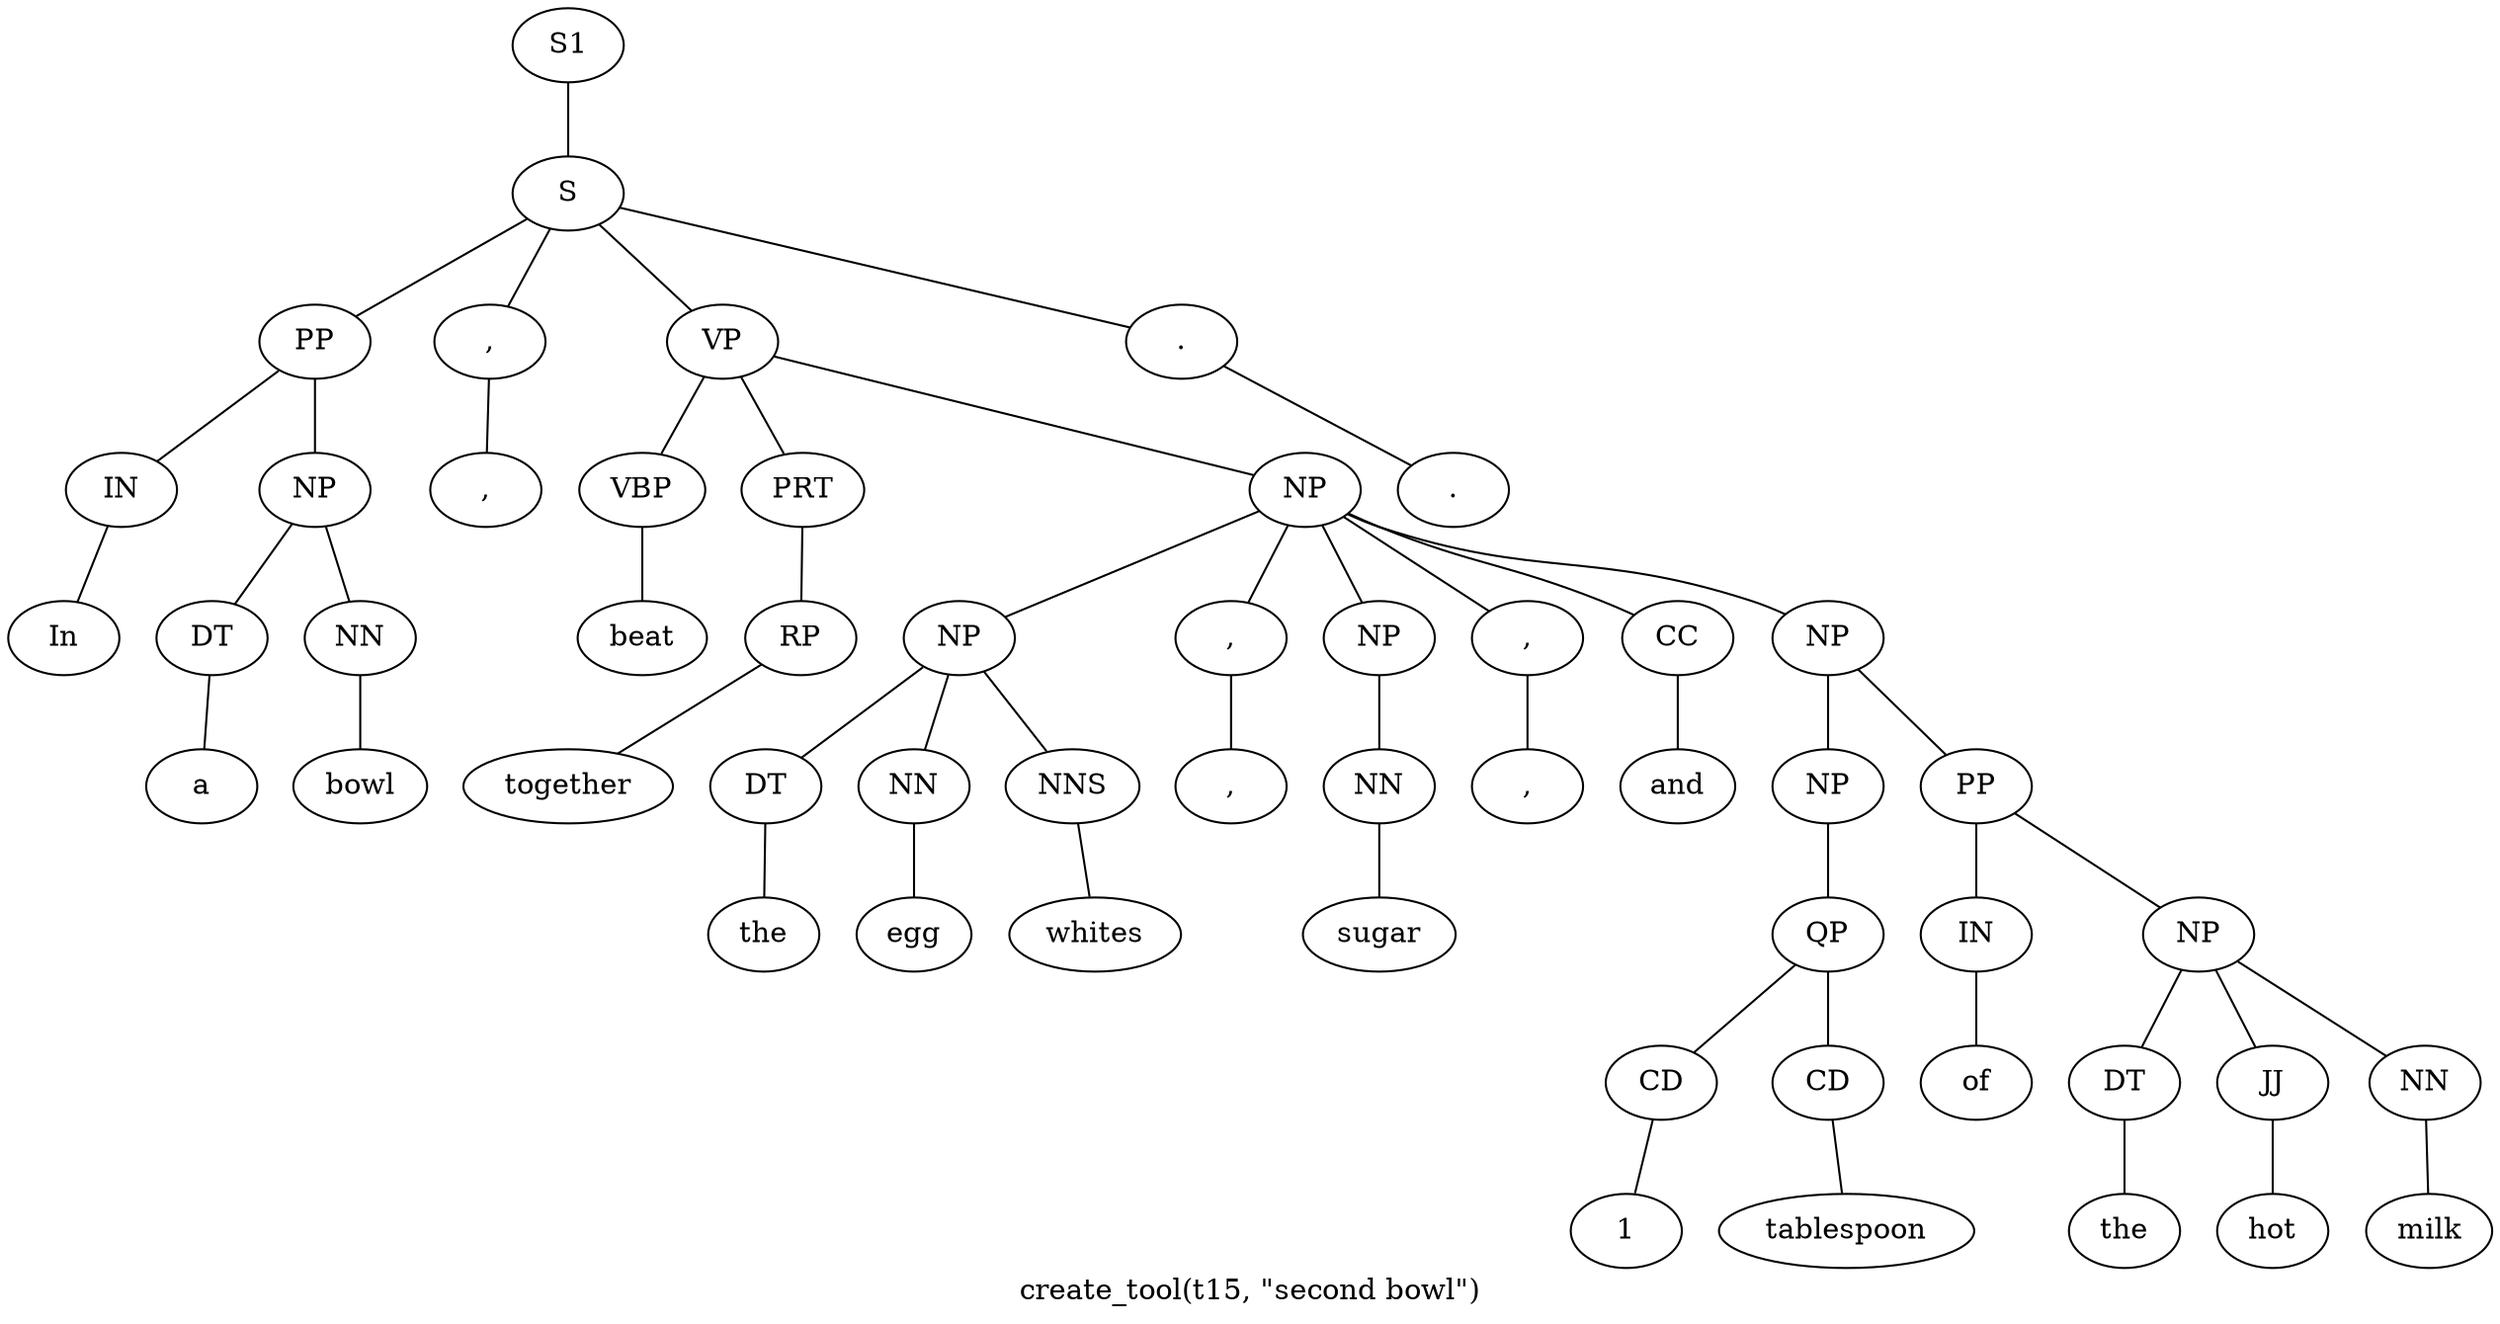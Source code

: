 graph SyntaxGraph {
	label = "create_tool(t15, \"second bowl\")";
	Node0 [label="S1"];
	Node1 [label="S"];
	Node2 [label="PP"];
	Node3 [label="IN"];
	Node4 [label="In"];
	Node5 [label="NP"];
	Node6 [label="DT"];
	Node7 [label="a"];
	Node8 [label="NN"];
	Node9 [label="bowl"];
	Node10 [label=","];
	Node11 [label=","];
	Node12 [label="VP"];
	Node13 [label="VBP"];
	Node14 [label="beat"];
	Node15 [label="PRT"];
	Node16 [label="RP"];
	Node17 [label="together"];
	Node18 [label="NP"];
	Node19 [label="NP"];
	Node20 [label="DT"];
	Node21 [label="the"];
	Node22 [label="NN"];
	Node23 [label="egg"];
	Node24 [label="NNS"];
	Node25 [label="whites"];
	Node26 [label=","];
	Node27 [label=","];
	Node28 [label="NP"];
	Node29 [label="NN"];
	Node30 [label="sugar"];
	Node31 [label=","];
	Node32 [label=","];
	Node33 [label="CC"];
	Node34 [label="and"];
	Node35 [label="NP"];
	Node36 [label="NP"];
	Node37 [label="QP"];
	Node38 [label="CD"];
	Node39 [label="1"];
	Node40 [label="CD"];
	Node41 [label="tablespoon"];
	Node42 [label="PP"];
	Node43 [label="IN"];
	Node44 [label="of"];
	Node45 [label="NP"];
	Node46 [label="DT"];
	Node47 [label="the"];
	Node48 [label="JJ"];
	Node49 [label="hot"];
	Node50 [label="NN"];
	Node51 [label="milk"];
	Node52 [label="."];
	Node53 [label="."];

	Node0 -- Node1;
	Node1 -- Node2;
	Node1 -- Node10;
	Node1 -- Node12;
	Node1 -- Node52;
	Node2 -- Node3;
	Node2 -- Node5;
	Node3 -- Node4;
	Node5 -- Node6;
	Node5 -- Node8;
	Node6 -- Node7;
	Node8 -- Node9;
	Node10 -- Node11;
	Node12 -- Node13;
	Node12 -- Node15;
	Node12 -- Node18;
	Node13 -- Node14;
	Node15 -- Node16;
	Node16 -- Node17;
	Node18 -- Node19;
	Node18 -- Node26;
	Node18 -- Node28;
	Node18 -- Node31;
	Node18 -- Node33;
	Node18 -- Node35;
	Node19 -- Node20;
	Node19 -- Node22;
	Node19 -- Node24;
	Node20 -- Node21;
	Node22 -- Node23;
	Node24 -- Node25;
	Node26 -- Node27;
	Node28 -- Node29;
	Node29 -- Node30;
	Node31 -- Node32;
	Node33 -- Node34;
	Node35 -- Node36;
	Node35 -- Node42;
	Node36 -- Node37;
	Node37 -- Node38;
	Node37 -- Node40;
	Node38 -- Node39;
	Node40 -- Node41;
	Node42 -- Node43;
	Node42 -- Node45;
	Node43 -- Node44;
	Node45 -- Node46;
	Node45 -- Node48;
	Node45 -- Node50;
	Node46 -- Node47;
	Node48 -- Node49;
	Node50 -- Node51;
	Node52 -- Node53;
}